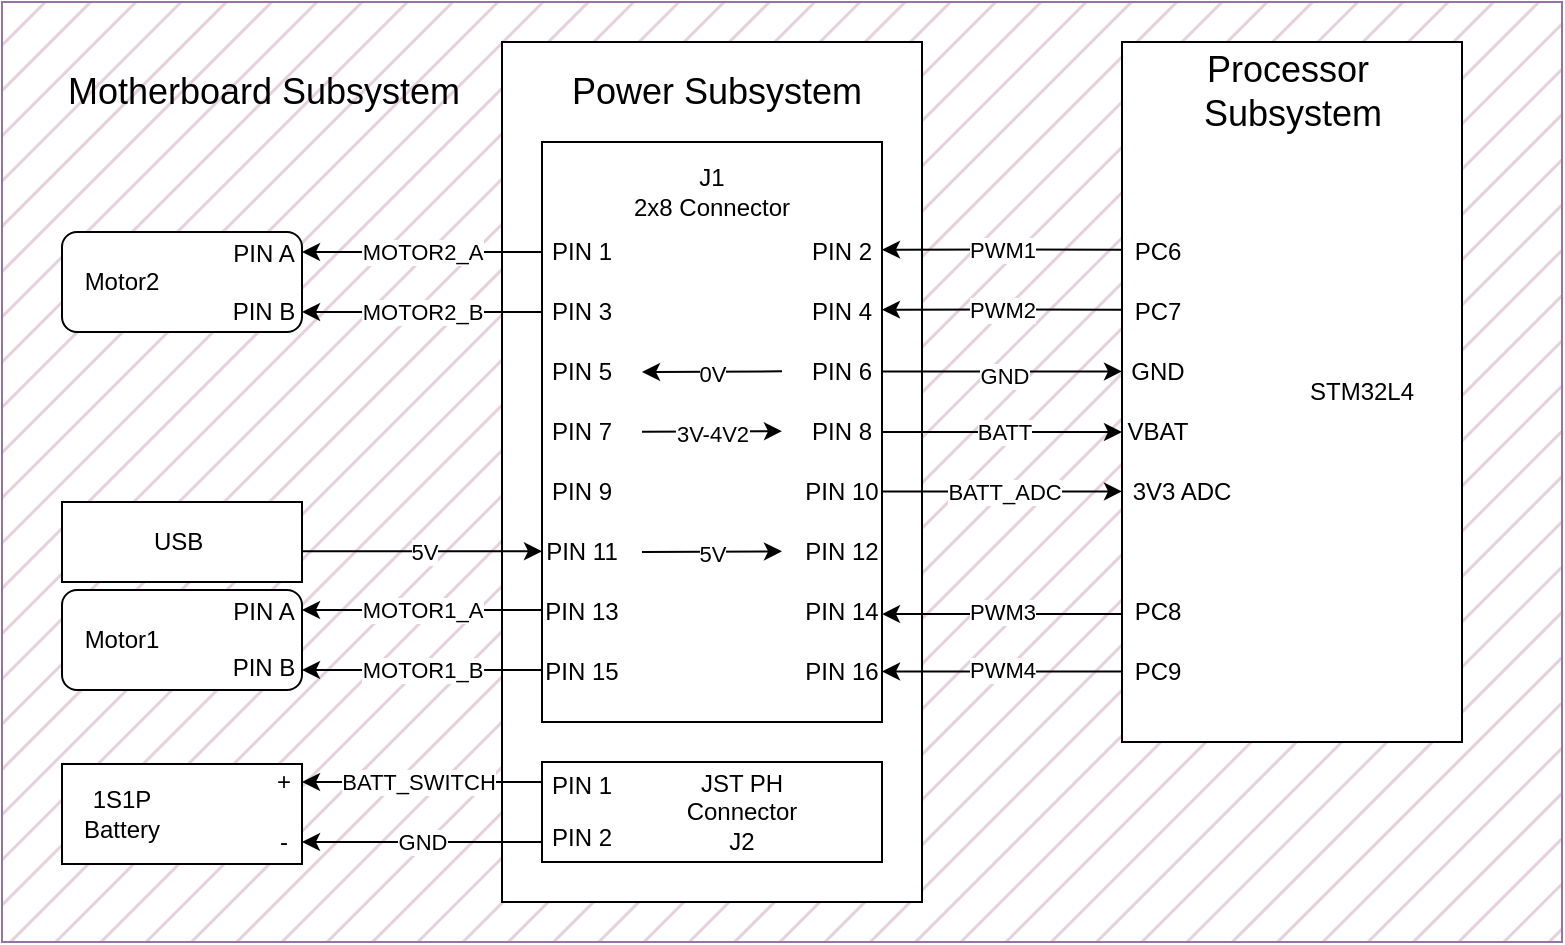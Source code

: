 <mxfile version="24.2.3" type="github">
  <diagram name="Page-1" id="7Z6VMQOYitkByYP8naLp">
    <mxGraphModel dx="832" dy="864" grid="0" gridSize="10" guides="1" tooltips="1" connect="1" arrows="1" fold="1" page="0" pageScale="1" pageWidth="827" pageHeight="1169" math="0" shadow="0">
      <root>
        <mxCell id="0" />
        <mxCell id="1" parent="0" />
        <mxCell id="WSyicA0_Ir1e3JooZ5jz-70" value="" style="rounded=0;whiteSpace=wrap;html=1;fillStyle=hatch;fillColor=#E6D0DE;strokeColor=#9673a6;gradientColor=none;" vertex="1" parent="1">
          <mxGeometry x="100" y="-20" width="780" height="470" as="geometry" />
        </mxCell>
        <mxCell id="WSyicA0_Ir1e3JooZ5jz-4" value="" style="rounded=0;whiteSpace=wrap;html=1;" vertex="1" parent="1">
          <mxGeometry x="350" width="210" height="430" as="geometry" />
        </mxCell>
        <mxCell id="WSyicA0_Ir1e3JooZ5jz-3" value="" style="edgeStyle=orthogonalEdgeStyle;rounded=0;orthogonalLoop=1;jettySize=auto;html=1;" edge="1" parent="1">
          <mxGeometry relative="1" as="geometry">
            <mxPoint x="660" y="103.82" as="sourcePoint" />
            <mxPoint x="540" y="103.82" as="targetPoint" />
            <Array as="points">
              <mxPoint x="600" y="103.82" />
              <mxPoint x="600" y="103.82" />
            </Array>
          </mxGeometry>
        </mxCell>
        <mxCell id="WSyicA0_Ir1e3JooZ5jz-42" value="PWM1" style="edgeLabel;html=1;align=center;verticalAlign=middle;resizable=0;points=[];" vertex="1" connectable="0" parent="WSyicA0_Ir1e3JooZ5jz-3">
          <mxGeometry x="0.006" y="-1" relative="1" as="geometry">
            <mxPoint y="1" as="offset" />
          </mxGeometry>
        </mxCell>
        <mxCell id="WSyicA0_Ir1e3JooZ5jz-1" value="" style="rounded=0;whiteSpace=wrap;html=1;" vertex="1" parent="1">
          <mxGeometry x="660" width="170" height="350" as="geometry" />
        </mxCell>
        <mxCell id="WSyicA0_Ir1e3JooZ5jz-2" value="" style="rounded=0;whiteSpace=wrap;html=1;" vertex="1" parent="1">
          <mxGeometry x="370" y="50" width="170" height="290" as="geometry" />
        </mxCell>
        <mxCell id="WSyicA0_Ir1e3JooZ5jz-43" value="" style="edgeStyle=orthogonalEdgeStyle;rounded=0;orthogonalLoop=1;jettySize=auto;html=1;" edge="1" parent="1">
          <mxGeometry relative="1" as="geometry">
            <mxPoint x="660" y="133.82" as="sourcePoint" />
            <mxPoint x="540" y="133.82" as="targetPoint" />
            <Array as="points">
              <mxPoint x="600" y="133.82" />
              <mxPoint x="600" y="133.82" />
            </Array>
          </mxGeometry>
        </mxCell>
        <mxCell id="WSyicA0_Ir1e3JooZ5jz-44" value="PWM2" style="edgeLabel;html=1;align=center;verticalAlign=middle;resizable=0;points=[];" vertex="1" connectable="0" parent="WSyicA0_Ir1e3JooZ5jz-43">
          <mxGeometry x="0.006" y="-1" relative="1" as="geometry">
            <mxPoint y="1" as="offset" />
          </mxGeometry>
        </mxCell>
        <mxCell id="WSyicA0_Ir1e3JooZ5jz-45" value="" style="edgeStyle=orthogonalEdgeStyle;rounded=0;orthogonalLoop=1;jettySize=auto;html=1;" edge="1" parent="1">
          <mxGeometry relative="1" as="geometry">
            <mxPoint x="660" y="286.03" as="sourcePoint" />
            <mxPoint x="540" y="286.03" as="targetPoint" />
            <Array as="points">
              <mxPoint x="600" y="286.03" />
              <mxPoint x="600" y="286.03" />
            </Array>
          </mxGeometry>
        </mxCell>
        <mxCell id="WSyicA0_Ir1e3JooZ5jz-46" value="PWM3" style="edgeLabel;html=1;align=center;verticalAlign=middle;resizable=0;points=[];" vertex="1" connectable="0" parent="WSyicA0_Ir1e3JooZ5jz-45">
          <mxGeometry x="0.006" y="-1" relative="1" as="geometry">
            <mxPoint as="offset" />
          </mxGeometry>
        </mxCell>
        <mxCell id="WSyicA0_Ir1e3JooZ5jz-47" value="" style="edgeStyle=orthogonalEdgeStyle;rounded=0;orthogonalLoop=1;jettySize=auto;html=1;" edge="1" parent="1">
          <mxGeometry relative="1" as="geometry">
            <mxPoint x="660" y="314.74" as="sourcePoint" />
            <mxPoint x="540" y="314.74" as="targetPoint" />
            <Array as="points">
              <mxPoint x="600" y="314.74" />
              <mxPoint x="600" y="314.74" />
            </Array>
          </mxGeometry>
        </mxCell>
        <mxCell id="WSyicA0_Ir1e3JooZ5jz-48" value="PWM4" style="edgeLabel;html=1;align=center;verticalAlign=middle;resizable=0;points=[];" vertex="1" connectable="0" parent="WSyicA0_Ir1e3JooZ5jz-47">
          <mxGeometry x="0.006" y="-1" relative="1" as="geometry">
            <mxPoint as="offset" />
          </mxGeometry>
        </mxCell>
        <mxCell id="WSyicA0_Ir1e3JooZ5jz-62" value="PIN 2" style="text;html=1;align=center;verticalAlign=middle;whiteSpace=wrap;rounded=0;" vertex="1" parent="1">
          <mxGeometry x="490" y="90" width="60" height="30" as="geometry" />
        </mxCell>
        <mxCell id="WSyicA0_Ir1e3JooZ5jz-65" value="PIN 4" style="text;html=1;align=center;verticalAlign=middle;whiteSpace=wrap;rounded=0;" vertex="1" parent="1">
          <mxGeometry x="490" y="120" width="60" height="30" as="geometry" />
        </mxCell>
        <mxCell id="WSyicA0_Ir1e3JooZ5jz-68" value="PIN 6" style="text;html=1;align=center;verticalAlign=middle;whiteSpace=wrap;rounded=0;" vertex="1" parent="1">
          <mxGeometry x="490" y="150" width="60" height="30" as="geometry" />
        </mxCell>
        <mxCell id="WSyicA0_Ir1e3JooZ5jz-69" value="PIN 8" style="text;html=1;align=center;verticalAlign=middle;whiteSpace=wrap;rounded=0;" vertex="1" parent="1">
          <mxGeometry x="490" y="180" width="60" height="30" as="geometry" />
        </mxCell>
        <mxCell id="WSyicA0_Ir1e3JooZ5jz-80" value="" style="edgeStyle=orthogonalEdgeStyle;rounded=0;orthogonalLoop=1;jettySize=auto;html=1;" edge="1" parent="1">
          <mxGeometry relative="1" as="geometry">
            <mxPoint x="370" y="314" as="sourcePoint" />
            <mxPoint x="250" y="314" as="targetPoint" />
            <Array as="points">
              <mxPoint x="330" y="314" />
              <mxPoint x="330" y="314" />
            </Array>
          </mxGeometry>
        </mxCell>
        <mxCell id="WSyicA0_Ir1e3JooZ5jz-81" value="MOTOR1_B" style="edgeLabel;html=1;align=center;verticalAlign=middle;resizable=0;points=[];" vertex="1" connectable="0" parent="WSyicA0_Ir1e3JooZ5jz-80">
          <mxGeometry x="-0.002" relative="1" as="geometry">
            <mxPoint as="offset" />
          </mxGeometry>
        </mxCell>
        <mxCell id="WSyicA0_Ir1e3JooZ5jz-82" value="" style="edgeStyle=orthogonalEdgeStyle;rounded=0;orthogonalLoop=1;jettySize=auto;html=1;" edge="1" parent="1">
          <mxGeometry relative="1" as="geometry">
            <mxPoint x="370" y="284" as="sourcePoint" />
            <mxPoint x="250" y="284" as="targetPoint" />
            <Array as="points">
              <mxPoint x="330" y="284" />
              <mxPoint x="330" y="284" />
            </Array>
          </mxGeometry>
        </mxCell>
        <mxCell id="WSyicA0_Ir1e3JooZ5jz-83" value="MOTOR1_A" style="edgeLabel;html=1;align=center;verticalAlign=middle;resizable=0;points=[];" vertex="1" connectable="0" parent="WSyicA0_Ir1e3JooZ5jz-82">
          <mxGeometry x="-0.002" relative="1" as="geometry">
            <mxPoint as="offset" />
          </mxGeometry>
        </mxCell>
        <mxCell id="WSyicA0_Ir1e3JooZ5jz-84" value="" style="edgeStyle=orthogonalEdgeStyle;rounded=0;orthogonalLoop=1;jettySize=auto;html=1;" edge="1" parent="1">
          <mxGeometry relative="1" as="geometry">
            <mxPoint x="370" y="135" as="sourcePoint" />
            <mxPoint x="250" y="135" as="targetPoint" />
            <Array as="points">
              <mxPoint x="330" y="135" />
              <mxPoint x="330" y="135" />
            </Array>
          </mxGeometry>
        </mxCell>
        <mxCell id="WSyicA0_Ir1e3JooZ5jz-85" value="MOTOR2_B" style="edgeLabel;html=1;align=center;verticalAlign=middle;resizable=0;points=[];" vertex="1" connectable="0" parent="WSyicA0_Ir1e3JooZ5jz-84">
          <mxGeometry x="-0.002" relative="1" as="geometry">
            <mxPoint as="offset" />
          </mxGeometry>
        </mxCell>
        <mxCell id="WSyicA0_Ir1e3JooZ5jz-86" value="" style="edgeStyle=orthogonalEdgeStyle;rounded=0;orthogonalLoop=1;jettySize=auto;html=1;" edge="1" parent="1">
          <mxGeometry relative="1" as="geometry">
            <mxPoint x="370" y="105" as="sourcePoint" />
            <mxPoint x="250" y="105" as="targetPoint" />
            <Array as="points">
              <mxPoint x="330" y="105" />
              <mxPoint x="330" y="105" />
            </Array>
          </mxGeometry>
        </mxCell>
        <mxCell id="WSyicA0_Ir1e3JooZ5jz-87" value="MOTOR2_A" style="edgeLabel;html=1;align=center;verticalAlign=middle;resizable=0;points=[];" vertex="1" connectable="0" parent="WSyicA0_Ir1e3JooZ5jz-86">
          <mxGeometry x="-0.002" relative="1" as="geometry">
            <mxPoint as="offset" />
          </mxGeometry>
        </mxCell>
        <mxCell id="WSyicA0_Ir1e3JooZ5jz-88" value="" style="rounded=1;whiteSpace=wrap;html=1;" vertex="1" parent="1">
          <mxGeometry x="130" y="95" width="120" height="50" as="geometry" />
        </mxCell>
        <mxCell id="WSyicA0_Ir1e3JooZ5jz-89" value="" style="rounded=1;whiteSpace=wrap;html=1;" vertex="1" parent="1">
          <mxGeometry x="130" y="274" width="120" height="50" as="geometry" />
        </mxCell>
        <mxCell id="WSyicA0_Ir1e3JooZ5jz-119" value="PIN A" style="text;html=1;align=center;verticalAlign=middle;whiteSpace=wrap;rounded=0;" vertex="1" parent="1">
          <mxGeometry x="201" y="91" width="60" height="30" as="geometry" />
        </mxCell>
        <mxCell id="WSyicA0_Ir1e3JooZ5jz-120" value="PIN B" style="text;html=1;align=center;verticalAlign=middle;whiteSpace=wrap;rounded=0;" vertex="1" parent="1">
          <mxGeometry x="201" y="120" width="60" height="30" as="geometry" />
        </mxCell>
        <mxCell id="WSyicA0_Ir1e3JooZ5jz-121" value="Motor2" style="text;html=1;align=center;verticalAlign=middle;whiteSpace=wrap;rounded=0;" vertex="1" parent="1">
          <mxGeometry x="130" y="105" width="60" height="30" as="geometry" />
        </mxCell>
        <mxCell id="WSyicA0_Ir1e3JooZ5jz-123" value="Motor1" style="text;html=1;align=center;verticalAlign=middle;whiteSpace=wrap;rounded=0;" vertex="1" parent="1">
          <mxGeometry x="130" y="284" width="60" height="30" as="geometry" />
        </mxCell>
        <mxCell id="WSyicA0_Ir1e3JooZ5jz-124" value="PIN A" style="text;html=1;align=center;verticalAlign=middle;whiteSpace=wrap;rounded=0;" vertex="1" parent="1">
          <mxGeometry x="201" y="270" width="60" height="30" as="geometry" />
        </mxCell>
        <mxCell id="WSyicA0_Ir1e3JooZ5jz-125" value="PIN B" style="text;html=1;align=center;verticalAlign=middle;whiteSpace=wrap;rounded=0;" vertex="1" parent="1">
          <mxGeometry x="201" y="298" width="60" height="30" as="geometry" />
        </mxCell>
        <mxCell id="WSyicA0_Ir1e3JooZ5jz-126" value="" style="rounded=0;whiteSpace=wrap;html=1;" vertex="1" parent="1">
          <mxGeometry x="370" y="360" width="170" height="50" as="geometry" />
        </mxCell>
        <mxCell id="WSyicA0_Ir1e3JooZ5jz-127" value="PIN 1" style="text;html=1;align=center;verticalAlign=middle;whiteSpace=wrap;rounded=0;" vertex="1" parent="1">
          <mxGeometry x="360" y="90" width="60" height="30" as="geometry" />
        </mxCell>
        <mxCell id="WSyicA0_Ir1e3JooZ5jz-128" value="PIN 3" style="text;html=1;align=center;verticalAlign=middle;whiteSpace=wrap;rounded=0;" vertex="1" parent="1">
          <mxGeometry x="360" y="120" width="60" height="30" as="geometry" />
        </mxCell>
        <mxCell id="WSyicA0_Ir1e3JooZ5jz-129" value="PIN 5" style="text;html=1;align=center;verticalAlign=middle;whiteSpace=wrap;rounded=0;" vertex="1" parent="1">
          <mxGeometry x="360" y="150" width="60" height="30" as="geometry" />
        </mxCell>
        <mxCell id="WSyicA0_Ir1e3JooZ5jz-130" value="PIN 7" style="text;html=1;align=center;verticalAlign=middle;whiteSpace=wrap;rounded=0;" vertex="1" parent="1">
          <mxGeometry x="360" y="180" width="60" height="30" as="geometry" />
        </mxCell>
        <mxCell id="WSyicA0_Ir1e3JooZ5jz-131" value="PIN 10" style="text;html=1;align=center;verticalAlign=middle;whiteSpace=wrap;rounded=0;" vertex="1" parent="1">
          <mxGeometry x="490" y="210" width="60" height="30" as="geometry" />
        </mxCell>
        <mxCell id="WSyicA0_Ir1e3JooZ5jz-132" value="PIN 12" style="text;html=1;align=center;verticalAlign=middle;whiteSpace=wrap;rounded=0;" vertex="1" parent="1">
          <mxGeometry x="490" y="240" width="60" height="30" as="geometry" />
        </mxCell>
        <mxCell id="WSyicA0_Ir1e3JooZ5jz-133" value="PIN 14" style="text;html=1;align=center;verticalAlign=middle;whiteSpace=wrap;rounded=0;" vertex="1" parent="1">
          <mxGeometry x="490" y="270" width="60" height="30" as="geometry" />
        </mxCell>
        <mxCell id="WSyicA0_Ir1e3JooZ5jz-134" value="PIN 16" style="text;html=1;align=center;verticalAlign=middle;whiteSpace=wrap;rounded=0;" vertex="1" parent="1">
          <mxGeometry x="490" y="300" width="60" height="30" as="geometry" />
        </mxCell>
        <mxCell id="WSyicA0_Ir1e3JooZ5jz-135" value="PIN 9" style="text;html=1;align=center;verticalAlign=middle;whiteSpace=wrap;rounded=0;" vertex="1" parent="1">
          <mxGeometry x="360" y="210" width="60" height="30" as="geometry" />
        </mxCell>
        <mxCell id="WSyicA0_Ir1e3JooZ5jz-136" value="PIN 11" style="text;html=1;align=center;verticalAlign=middle;whiteSpace=wrap;rounded=0;" vertex="1" parent="1">
          <mxGeometry x="360" y="240" width="60" height="30" as="geometry" />
        </mxCell>
        <mxCell id="WSyicA0_Ir1e3JooZ5jz-137" value="PIN 13" style="text;html=1;align=center;verticalAlign=middle;whiteSpace=wrap;rounded=0;" vertex="1" parent="1">
          <mxGeometry x="360" y="270" width="60" height="30" as="geometry" />
        </mxCell>
        <mxCell id="WSyicA0_Ir1e3JooZ5jz-138" value="PIN 15" style="text;html=1;align=center;verticalAlign=middle;whiteSpace=wrap;rounded=0;" vertex="1" parent="1">
          <mxGeometry x="360" y="300" width="60" height="30" as="geometry" />
        </mxCell>
        <mxCell id="WSyicA0_Ir1e3JooZ5jz-139" value="J1&lt;div&gt;2x8&amp;nbsp;&lt;span style=&quot;background-color: initial;&quot;&gt;Connector&lt;/span&gt;&lt;/div&gt;" style="text;html=1;align=center;verticalAlign=middle;whiteSpace=wrap;rounded=0;" vertex="1" parent="1">
          <mxGeometry x="365" y="60" width="180" height="30" as="geometry" />
        </mxCell>
        <mxCell id="WSyicA0_Ir1e3JooZ5jz-146" value="" style="edgeStyle=orthogonalEdgeStyle;rounded=0;orthogonalLoop=1;jettySize=auto;html=1;" edge="1" parent="1">
          <mxGeometry relative="1" as="geometry">
            <mxPoint x="540" y="164.71" as="sourcePoint" />
            <mxPoint x="660" y="164.71" as="targetPoint" />
            <Array as="points">
              <mxPoint x="600" y="164.71" />
              <mxPoint x="600" y="164.71" />
            </Array>
          </mxGeometry>
        </mxCell>
        <mxCell id="WSyicA0_Ir1e3JooZ5jz-147" value="GND" style="edgeLabel;html=1;align=center;verticalAlign=middle;resizable=0;points=[];" vertex="1" connectable="0" parent="WSyicA0_Ir1e3JooZ5jz-146">
          <mxGeometry x="0.006" y="-1" relative="1" as="geometry">
            <mxPoint y="1" as="offset" />
          </mxGeometry>
        </mxCell>
        <mxCell id="WSyicA0_Ir1e3JooZ5jz-148" value="" style="edgeStyle=orthogonalEdgeStyle;rounded=0;orthogonalLoop=1;jettySize=auto;html=1;" edge="1" parent="1">
          <mxGeometry relative="1" as="geometry">
            <mxPoint x="540" y="195.02" as="sourcePoint" />
            <mxPoint x="660" y="195.02" as="targetPoint" />
            <Array as="points">
              <mxPoint x="600" y="195.02" />
              <mxPoint x="600" y="195.02" />
            </Array>
          </mxGeometry>
        </mxCell>
        <mxCell id="WSyicA0_Ir1e3JooZ5jz-149" value="BATT" style="edgeLabel;html=1;align=center;verticalAlign=middle;resizable=0;points=[];" vertex="1" connectable="0" parent="WSyicA0_Ir1e3JooZ5jz-148">
          <mxGeometry x="0.006" y="-1" relative="1" as="geometry">
            <mxPoint y="-1" as="offset" />
          </mxGeometry>
        </mxCell>
        <mxCell id="WSyicA0_Ir1e3JooZ5jz-150" value="" style="edgeStyle=orthogonalEdgeStyle;rounded=0;orthogonalLoop=1;jettySize=auto;html=1;" edge="1" parent="1">
          <mxGeometry relative="1" as="geometry">
            <mxPoint x="540" y="224.71" as="sourcePoint" />
            <mxPoint x="660" y="224.71" as="targetPoint" />
            <Array as="points">
              <mxPoint x="600" y="224.71" />
              <mxPoint x="600" y="224.71" />
            </Array>
          </mxGeometry>
        </mxCell>
        <mxCell id="WSyicA0_Ir1e3JooZ5jz-151" value="BATT_ADC" style="edgeLabel;html=1;align=center;verticalAlign=middle;resizable=0;points=[];" vertex="1" connectable="0" parent="WSyicA0_Ir1e3JooZ5jz-150">
          <mxGeometry x="0.006" y="-1" relative="1" as="geometry">
            <mxPoint y="-1" as="offset" />
          </mxGeometry>
        </mxCell>
        <mxCell id="WSyicA0_Ir1e3JooZ5jz-153" value="" style="endArrow=classic;html=1;rounded=0;" edge="1" parent="1">
          <mxGeometry width="50" height="50" relative="1" as="geometry">
            <mxPoint x="420" y="255.0" as="sourcePoint" />
            <mxPoint x="490" y="254.66" as="targetPoint" />
          </mxGeometry>
        </mxCell>
        <mxCell id="WSyicA0_Ir1e3JooZ5jz-160" value="5V" style="edgeLabel;html=1;align=center;verticalAlign=middle;resizable=0;points=[];" vertex="1" connectable="0" parent="WSyicA0_Ir1e3JooZ5jz-153">
          <mxGeometry x="-0.0" y="-1" relative="1" as="geometry">
            <mxPoint as="offset" />
          </mxGeometry>
        </mxCell>
        <mxCell id="WSyicA0_Ir1e3JooZ5jz-155" value="" style="endArrow=classic;html=1;rounded=0;" edge="1" parent="1">
          <mxGeometry width="50" height="50" relative="1" as="geometry">
            <mxPoint x="490" y="164.66" as="sourcePoint" />
            <mxPoint x="420" y="165" as="targetPoint" />
          </mxGeometry>
        </mxCell>
        <mxCell id="WSyicA0_Ir1e3JooZ5jz-195" value="0V" style="edgeLabel;html=1;align=center;verticalAlign=middle;resizable=0;points=[];" vertex="1" connectable="0" parent="WSyicA0_Ir1e3JooZ5jz-155">
          <mxGeometry x="-0.005" y="2" relative="1" as="geometry">
            <mxPoint y="-1" as="offset" />
          </mxGeometry>
        </mxCell>
        <mxCell id="WSyicA0_Ir1e3JooZ5jz-157" value="USB&amp;nbsp;" style="rounded=0;whiteSpace=wrap;html=1;" vertex="1" parent="1">
          <mxGeometry x="130" y="230" width="120" height="40" as="geometry" />
        </mxCell>
        <mxCell id="WSyicA0_Ir1e3JooZ5jz-158" value="" style="edgeStyle=orthogonalEdgeStyle;rounded=0;orthogonalLoop=1;jettySize=auto;html=1;" edge="1" parent="1">
          <mxGeometry relative="1" as="geometry">
            <mxPoint x="250" y="254.63" as="sourcePoint" />
            <mxPoint x="370" y="254.63" as="targetPoint" />
            <Array as="points">
              <mxPoint x="310" y="254.63" />
              <mxPoint x="310" y="254.63" />
            </Array>
          </mxGeometry>
        </mxCell>
        <mxCell id="WSyicA0_Ir1e3JooZ5jz-159" value="5V" style="edgeLabel;html=1;align=center;verticalAlign=middle;resizable=0;points=[];" vertex="1" connectable="0" parent="WSyicA0_Ir1e3JooZ5jz-158">
          <mxGeometry x="0.006" y="-1" relative="1" as="geometry">
            <mxPoint y="-1" as="offset" />
          </mxGeometry>
        </mxCell>
        <mxCell id="WSyicA0_Ir1e3JooZ5jz-162" value="" style="endArrow=classic;html=1;rounded=0;" edge="1" parent="1">
          <mxGeometry width="50" height="50" relative="1" as="geometry">
            <mxPoint x="420" y="194.91" as="sourcePoint" />
            <mxPoint x="490" y="194.57" as="targetPoint" />
          </mxGeometry>
        </mxCell>
        <mxCell id="WSyicA0_Ir1e3JooZ5jz-163" value="3V-4V2" style="edgeLabel;html=1;align=center;verticalAlign=middle;resizable=0;points=[];" vertex="1" connectable="0" parent="WSyicA0_Ir1e3JooZ5jz-162">
          <mxGeometry x="-0.0" y="-1" relative="1" as="geometry">
            <mxPoint as="offset" />
          </mxGeometry>
        </mxCell>
        <mxCell id="WSyicA0_Ir1e3JooZ5jz-170" value="" style="rounded=0;whiteSpace=wrap;html=1;" vertex="1" parent="1">
          <mxGeometry x="130" y="361" width="120" height="50" as="geometry" />
        </mxCell>
        <mxCell id="WSyicA0_Ir1e3JooZ5jz-171" value="" style="edgeStyle=orthogonalEdgeStyle;rounded=0;orthogonalLoop=1;jettySize=auto;html=1;" edge="1" parent="1">
          <mxGeometry relative="1" as="geometry">
            <mxPoint x="370" y="370" as="sourcePoint" />
            <mxPoint x="250" y="370" as="targetPoint" />
            <Array as="points">
              <mxPoint x="335" y="370.07" />
              <mxPoint x="335" y="370.07" />
            </Array>
          </mxGeometry>
        </mxCell>
        <mxCell id="WSyicA0_Ir1e3JooZ5jz-172" value="BATT_SWITCH" style="edgeLabel;html=1;align=center;verticalAlign=middle;resizable=0;points=[];" vertex="1" connectable="0" parent="WSyicA0_Ir1e3JooZ5jz-171">
          <mxGeometry x="0.006" y="-1" relative="1" as="geometry">
            <mxPoint x="-2" y="1" as="offset" />
          </mxGeometry>
        </mxCell>
        <mxCell id="WSyicA0_Ir1e3JooZ5jz-173" value="" style="edgeStyle=orthogonalEdgeStyle;rounded=0;orthogonalLoop=1;jettySize=auto;html=1;" edge="1" parent="1">
          <mxGeometry relative="1" as="geometry">
            <mxPoint x="370" y="400" as="sourcePoint" />
            <mxPoint x="250" y="400" as="targetPoint" />
            <Array as="points">
              <mxPoint x="335" y="400.07" />
              <mxPoint x="335" y="400.07" />
            </Array>
          </mxGeometry>
        </mxCell>
        <mxCell id="WSyicA0_Ir1e3JooZ5jz-174" value="GND" style="edgeLabel;html=1;align=center;verticalAlign=middle;resizable=0;points=[];" vertex="1" connectable="0" parent="WSyicA0_Ir1e3JooZ5jz-173">
          <mxGeometry x="0.006" y="-1" relative="1" as="geometry">
            <mxPoint y="1" as="offset" />
          </mxGeometry>
        </mxCell>
        <mxCell id="WSyicA0_Ir1e3JooZ5jz-175" value="JST PH Connector&lt;div&gt;J2&lt;/div&gt;" style="text;html=1;align=center;verticalAlign=middle;whiteSpace=wrap;rounded=0;" vertex="1" parent="1">
          <mxGeometry x="440" y="370" width="60" height="30" as="geometry" />
        </mxCell>
        <mxCell id="WSyicA0_Ir1e3JooZ5jz-177" value="1S1P Battery" style="text;html=1;align=center;verticalAlign=middle;whiteSpace=wrap;rounded=0;" vertex="1" parent="1">
          <mxGeometry x="130" y="371" width="60" height="30" as="geometry" />
        </mxCell>
        <mxCell id="WSyicA0_Ir1e3JooZ5jz-179" value="+" style="text;html=1;align=center;verticalAlign=middle;whiteSpace=wrap;rounded=0;" vertex="1" parent="1">
          <mxGeometry x="211" y="355" width="60" height="30" as="geometry" />
        </mxCell>
        <mxCell id="WSyicA0_Ir1e3JooZ5jz-180" value="-" style="text;html=1;align=center;verticalAlign=middle;whiteSpace=wrap;rounded=0;" vertex="1" parent="1">
          <mxGeometry x="211" y="385" width="60" height="30" as="geometry" />
        </mxCell>
        <mxCell id="WSyicA0_Ir1e3JooZ5jz-181" value="PIN 1" style="text;html=1;align=center;verticalAlign=middle;whiteSpace=wrap;rounded=0;" vertex="1" parent="1">
          <mxGeometry x="360" y="357" width="60" height="30" as="geometry" />
        </mxCell>
        <mxCell id="WSyicA0_Ir1e3JooZ5jz-182" value="PIN 2" style="text;html=1;align=center;verticalAlign=middle;whiteSpace=wrap;rounded=0;" vertex="1" parent="1">
          <mxGeometry x="360" y="383" width="60" height="30" as="geometry" />
        </mxCell>
        <mxCell id="WSyicA0_Ir1e3JooZ5jz-183" value="&lt;font style=&quot;font-size: 18px;&quot;&gt;Power Subsystem&lt;/font&gt;" style="text;html=1;align=center;verticalAlign=middle;whiteSpace=wrap;rounded=0;" vertex="1" parent="1">
          <mxGeometry x="375" y="10" width="165" height="30" as="geometry" />
        </mxCell>
        <mxCell id="WSyicA0_Ir1e3JooZ5jz-185" value="&lt;font style=&quot;font-size: 18px;&quot;&gt;Processor&amp;nbsp;&lt;/font&gt;&lt;div&gt;&lt;font style=&quot;font-size: 18px;&quot;&gt;Subsystem&lt;/font&gt;&lt;/div&gt;" style="text;html=1;align=center;verticalAlign=middle;whiteSpace=wrap;rounded=0;" vertex="1" parent="1">
          <mxGeometry x="662.5" y="10" width="165" height="30" as="geometry" />
        </mxCell>
        <mxCell id="WSyicA0_Ir1e3JooZ5jz-186" value="STM32L4" style="text;html=1;align=center;verticalAlign=middle;whiteSpace=wrap;rounded=0;" vertex="1" parent="1">
          <mxGeometry x="750" y="160" width="60" height="30" as="geometry" />
        </mxCell>
        <mxCell id="WSyicA0_Ir1e3JooZ5jz-187" value="PC6" style="text;html=1;align=center;verticalAlign=middle;whiteSpace=wrap;rounded=0;" vertex="1" parent="1">
          <mxGeometry x="648" y="90" width="60" height="30" as="geometry" />
        </mxCell>
        <mxCell id="WSyicA0_Ir1e3JooZ5jz-188" value="PC7" style="text;html=1;align=center;verticalAlign=middle;whiteSpace=wrap;rounded=0;" vertex="1" parent="1">
          <mxGeometry x="648" y="120" width="60" height="30" as="geometry" />
        </mxCell>
        <mxCell id="WSyicA0_Ir1e3JooZ5jz-189" value="GND" style="text;html=1;align=center;verticalAlign=middle;whiteSpace=wrap;rounded=0;" vertex="1" parent="1">
          <mxGeometry x="648" y="150" width="60" height="30" as="geometry" />
        </mxCell>
        <mxCell id="WSyicA0_Ir1e3JooZ5jz-190" value="VBAT" style="text;html=1;align=center;verticalAlign=middle;whiteSpace=wrap;rounded=0;" vertex="1" parent="1">
          <mxGeometry x="648" y="180" width="60" height="30" as="geometry" />
        </mxCell>
        <mxCell id="WSyicA0_Ir1e3JooZ5jz-191" value="3V3 ADC" style="text;html=1;align=center;verticalAlign=middle;whiteSpace=wrap;rounded=0;" vertex="1" parent="1">
          <mxGeometry x="660" y="210" width="60" height="30" as="geometry" />
        </mxCell>
        <mxCell id="WSyicA0_Ir1e3JooZ5jz-192" value="PC8" style="text;html=1;align=center;verticalAlign=middle;whiteSpace=wrap;rounded=0;" vertex="1" parent="1">
          <mxGeometry x="648" y="270" width="60" height="30" as="geometry" />
        </mxCell>
        <mxCell id="WSyicA0_Ir1e3JooZ5jz-193" value="PC9" style="text;html=1;align=center;verticalAlign=middle;whiteSpace=wrap;rounded=0;" vertex="1" parent="1">
          <mxGeometry x="648" y="300" width="60" height="30" as="geometry" />
        </mxCell>
        <mxCell id="WSyicA0_Ir1e3JooZ5jz-194" value="&lt;font style=&quot;font-size: 18px;&quot;&gt;Motherboard Subsystem&lt;/font&gt;" style="text;html=1;align=center;verticalAlign=middle;whiteSpace=wrap;rounded=0;" vertex="1" parent="1">
          <mxGeometry x="126" y="10" width="210" height="30" as="geometry" />
        </mxCell>
      </root>
    </mxGraphModel>
  </diagram>
</mxfile>
